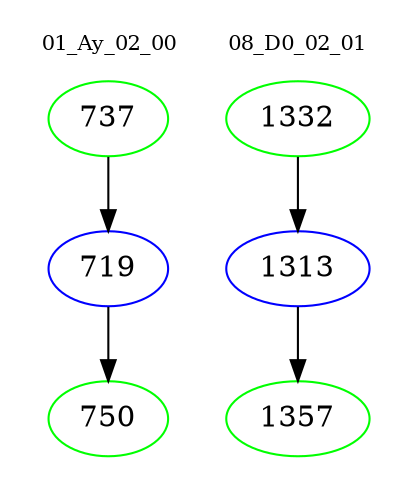 digraph{
subgraph cluster_0 {
color = white
label = "01_Ay_02_00";
fontsize=10;
T0_737 [label="737", color="green"]
T0_737 -> T0_719 [color="black"]
T0_719 [label="719", color="blue"]
T0_719 -> T0_750 [color="black"]
T0_750 [label="750", color="green"]
}
subgraph cluster_1 {
color = white
label = "08_D0_02_01";
fontsize=10;
T1_1332 [label="1332", color="green"]
T1_1332 -> T1_1313 [color="black"]
T1_1313 [label="1313", color="blue"]
T1_1313 -> T1_1357 [color="black"]
T1_1357 [label="1357", color="green"]
}
}
